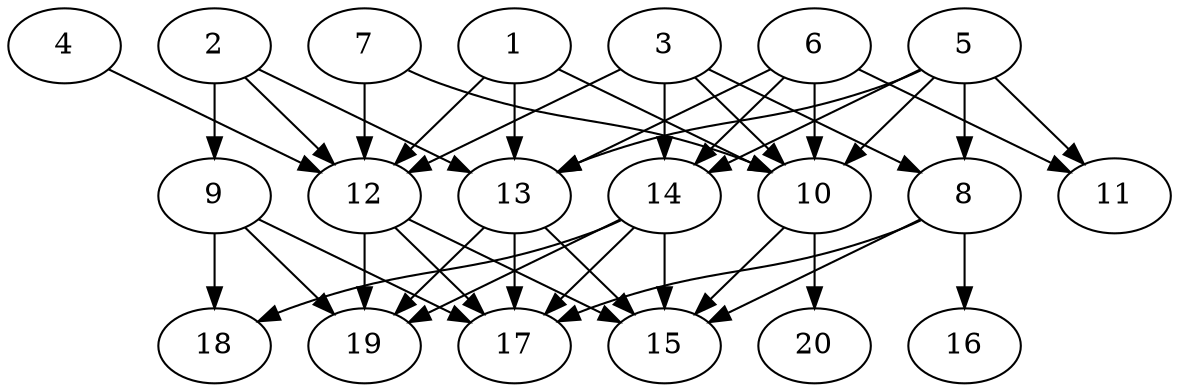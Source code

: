 // DAG automatically generated by daggen at Tue Jul 23 14:28:59 2019
// ./daggen --dot -n 20 --ccr 0.4 --fat 0.6 --regular 0.5 --density 0.7 --mindata 5242880 --maxdata 52428800 
digraph G {
  1 [size="23861760", alpha="0.05", expect_size="9544704"] 
  1 -> 10 [size ="9544704"]
  1 -> 12 [size ="9544704"]
  1 -> 13 [size ="9544704"]
  2 [size="63628800", alpha="0.16", expect_size="25451520"] 
  2 -> 9 [size ="25451520"]
  2 -> 12 [size ="25451520"]
  2 -> 13 [size ="25451520"]
  3 [size="91509760", alpha="0.02", expect_size="36603904"] 
  3 -> 8 [size ="36603904"]
  3 -> 10 [size ="36603904"]
  3 -> 12 [size ="36603904"]
  3 -> 14 [size ="36603904"]
  4 [size="51445760", alpha="0.17", expect_size="20578304"] 
  4 -> 12 [size ="20578304"]
  5 [size="22942720", alpha="0.06", expect_size="9177088"] 
  5 -> 8 [size ="9177088"]
  5 -> 10 [size ="9177088"]
  5 -> 11 [size ="9177088"]
  5 -> 13 [size ="9177088"]
  5 -> 14 [size ="9177088"]
  6 [size="25185280", alpha="0.14", expect_size="10074112"] 
  6 -> 10 [size ="10074112"]
  6 -> 11 [size ="10074112"]
  6 -> 13 [size ="10074112"]
  6 -> 14 [size ="10074112"]
  7 [size="98754560", alpha="0.07", expect_size="39501824"] 
  7 -> 10 [size ="39501824"]
  7 -> 12 [size ="39501824"]
  8 [size="96857600", alpha="0.14", expect_size="38743040"] 
  8 -> 15 [size ="38743040"]
  8 -> 16 [size ="38743040"]
  8 -> 17 [size ="38743040"]
  9 [size="15045120", alpha="0.15", expect_size="6018048"] 
  9 -> 17 [size ="6018048"]
  9 -> 18 [size ="6018048"]
  9 -> 19 [size ="6018048"]
  10 [size="59852800", alpha="0.10", expect_size="23941120"] 
  10 -> 15 [size ="23941120"]
  10 -> 20 [size ="23941120"]
  11 [size="48570880", alpha="0.02", expect_size="19428352"] 
  12 [size="79242240", alpha="0.12", expect_size="31696896"] 
  12 -> 15 [size ="31696896"]
  12 -> 17 [size ="31696896"]
  12 -> 19 [size ="31696896"]
  13 [size="55659520", alpha="0.20", expect_size="22263808"] 
  13 -> 15 [size ="22263808"]
  13 -> 17 [size ="22263808"]
  13 -> 19 [size ="22263808"]
  14 [size="66782720", alpha="0.00", expect_size="26713088"] 
  14 -> 15 [size ="26713088"]
  14 -> 17 [size ="26713088"]
  14 -> 18 [size ="26713088"]
  14 -> 19 [size ="26713088"]
  15 [size="46671360", alpha="0.07", expect_size="18668544"] 
  16 [size="81694720", alpha="0.07", expect_size="32677888"] 
  17 [size="47170560", alpha="0.09", expect_size="18868224"] 
  18 [size="88960000", alpha="0.16", expect_size="35584000"] 
  19 [size="51202560", alpha="0.09", expect_size="20481024"] 
  20 [size="22254080", alpha="0.18", expect_size="8901632"] 
}
